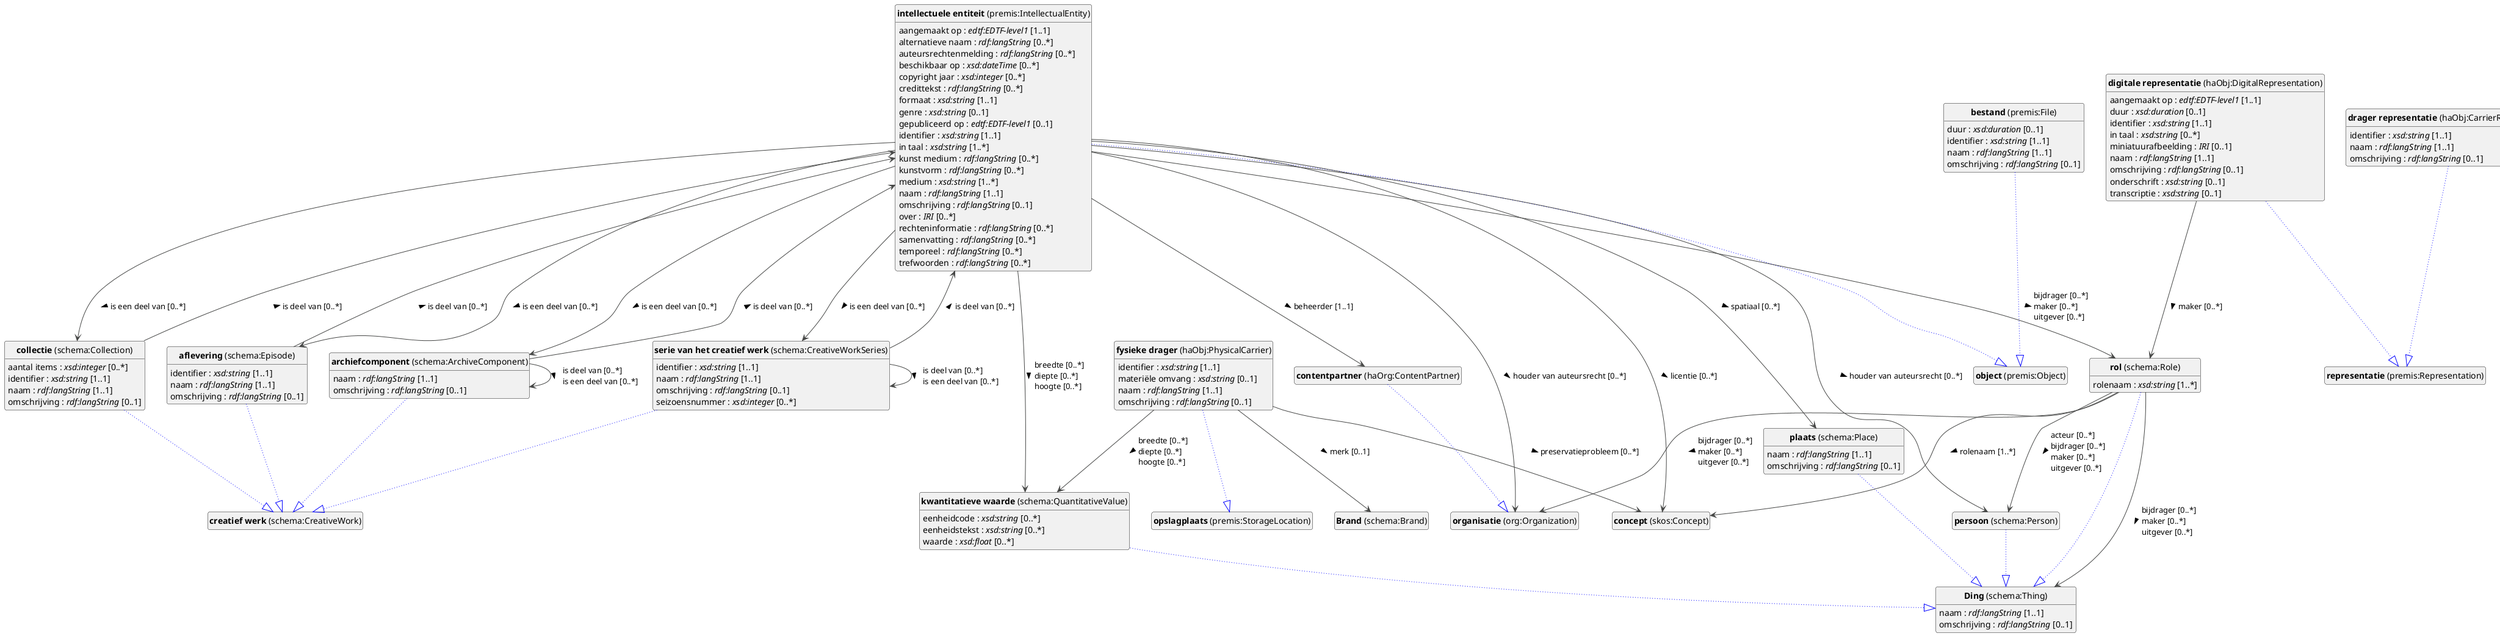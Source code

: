 @startuml
!theme vibrant
skinparam classFontSize 14
!define LIGHTORANGE
skinparam componentStyle uml2
skinparam wrapMessageWidth 1000
skinparam wrapWidth 1000
' skinparam ArrowColor #Maroon
' Remove shadows
skinparam shadowing false
'skinparam linetype polyline
skinparam ArrowMessageAlignment left
top to bottom direction


class "<b>Brand</b> (schema:Brand)" as schema_Brand [[../../events/nl#schema%3ABrand]]
class "<b>Ding</b> (schema:Thing)" as schema_Thing [[#schema%3AThing]]
class "<b>aflevering</b> (schema:Episode)" as schema_Episode [[#schema%3AEpisode]]
class "<b>creatief werk</b> (schema:CreativeWork)" as schema_CreativeWork [[#schema%3ACreativeWork]]
class "<b>archiefcomponent</b> (schema:ArchiveComponent)" as schema_ArchiveComponent [[#schema%3AArchiveComponent]]
class "<b>creatief werk</b> (schema:CreativeWork)" as schema_CreativeWork [[#schema%3ACreativeWork]]
class "<b>bestand</b> (premis:File)" as premis_File [[#premis%3AFile]]
class "<b>object</b> (premis:Object)" as premis_Object [[#premis%3AObject]]
class "<b>collectie</b> (schema:Collection)" as schema_Collection [[#schema%3ACollection]]
class "<b>creatief werk</b> (schema:CreativeWork)" as schema_CreativeWork [[#schema%3ACreativeWork]]
class "<b>concept</b> (skos:Concept)" as skos_Concept [[../../terms/nl#skos%3AConcept]]
class "<b>contentpartner</b> (haOrg:ContentPartner)" as haOrg_ContentPartner [[../../organizations/nl#haOrg%3AContentPartner]]
class "<b>organisatie</b> (org:Organization)" as org_Organization [[#org%3AOrganization]]
class "<b>digitale representatie</b> (haObj:DigitalRepresentation)" as haObj_DigitalRepresentation [[#haObj%3ADigitalRepresentation]]
class "<b>representatie</b> (premis:Representation)" as premis_Representation [[#premis%3ARepresentation]]
class "<b>drager representatie</b> (haObj:CarrierRepresentation)" as haObj_CarrierRepresentation [[#haObj%3ACarrierRepresentation]]
class "<b>representatie</b> (premis:Representation)" as premis_Representation [[#premis%3ARepresentation]]
class "<b>fysieke drager</b> (haObj:PhysicalCarrier)" as haObj_PhysicalCarrier [[#haObj%3APhysicalCarrier]]
class "<b>opslagplaats</b> (premis:StorageLocation)" as premis_StorageLocation [[#premis%3AStorageLocation]]
class "<b>intellectuele entiteit</b> (premis:IntellectualEntity)" as premis_IntellectualEntity [[#premis%3AIntellectualEntity]]
class "<b>object</b> (premis:Object)" as premis_Object [[#premis%3AObject]]
class "<b>kwantitatieve waarde</b> (schema:QuantitativeValue)" as schema_QuantitativeValue [[#schema%3AQuantitativeValue]]
class "<b>Ding</b> (schema:Thing)" as schema_Thing [[#schema%3AThing]]
class "<b>organisatie</b> (org:Organization)" as org_Organization [[../../organizations/nl#org%3AOrganization]]
class "<b>persoon</b> (schema:Person)" as schema_Person [[../../organizations/nl#schema%3APerson]]
class "<b>Ding</b> (schema:Thing)" as schema_Thing [[#schema%3AThing]]
class "<b>plaats</b> (schema:Place)" as schema_Place [[#schema%3APlace]]
class "<b>Ding</b> (schema:Thing)" as schema_Thing [[#schema%3AThing]]
class "<b>rol</b> (schema:Role)" as schema_Role [[#schema%3ARole]]
class "<b>Ding</b> (schema:Thing)" as schema_Thing [[#schema%3AThing]]
class "<b>serie van het creatief werk</b> (schema:CreativeWorkSeries)" as schema_CreativeWorkSeries [[#schema%3ACreativeWorkSeries]]
class "<b>creatief werk</b> (schema:CreativeWork)" as schema_CreativeWork [[#schema%3ACreativeWork]]




schema_Thing : naam : <i>rdf:langString</i> [1..1]
schema_Thing : omschrijving : <i>rdf:langString</i> [0..1]


schema_Episode --|> schema_CreativeWork #blue;line.dotted;text:blue

schema_Episode : identifier : <i>xsd:string</i> [1..1]
schema_Episode : naam : <i>rdf:langString</i> [1..1]
schema_Episode : omschrijving : <i>rdf:langString</i> [0..1]
schema_Episode --> premis_IntellectualEntity :is deel van [0..*]  > 



schema_ArchiveComponent --|> schema_CreativeWork #blue;line.dotted;text:blue

schema_ArchiveComponent : naam : <i>rdf:langString</i> [1..1]
schema_ArchiveComponent : omschrijving : <i>rdf:langString</i> [0..1]
schema_ArchiveComponent --> premis_IntellectualEntity :is deel van [0..*]  > 

schema_ArchiveComponent --> schema_ArchiveComponent :is deel van [0..*]  \lis een deel van [0..*]  > 

premis_File --|> premis_Object #blue;line.dotted;text:blue

premis_File : duur : <i>xsd:duration</i> [0..1]
premis_File : identifier : <i>xsd:string</i> [1..1]
premis_File : naam : <i>rdf:langString</i> [1..1]
premis_File : omschrijving : <i>rdf:langString</i> [0..1]




schema_Collection --|> schema_CreativeWork #blue;line.dotted;text:blue

schema_Collection : aantal items : <i>xsd:integer</i> [0..*]
schema_Collection : identifier : <i>xsd:string</i> [1..1]
schema_Collection : naam : <i>rdf:langString</i> [1..1]
schema_Collection : omschrijving : <i>rdf:langString</i> [0..1]
schema_Collection --> premis_IntellectualEntity :is deel van [0..*]  > 






haOrg_ContentPartner --|> org_Organization #blue;line.dotted;text:blue


haObj_DigitalRepresentation --|> premis_Representation #blue;line.dotted;text:blue

haObj_DigitalRepresentation : aangemaakt op : <i>edtf:EDTF-level1</i> [1..1]
haObj_DigitalRepresentation : duur : <i>xsd:duration</i> [0..1]
haObj_DigitalRepresentation : identifier : <i>xsd:string</i> [1..1]
haObj_DigitalRepresentation : in taal : <i>xsd:string</i> [0..*]
haObj_DigitalRepresentation : miniatuurafbeelding : <i>IRI</i> [0..1]
haObj_DigitalRepresentation : naam : <i>rdf:langString</i> [1..1]
haObj_DigitalRepresentation : omschrijving : <i>rdf:langString</i> [0..1]
haObj_DigitalRepresentation : onderschrift : <i>xsd:string</i> [0..1]
haObj_DigitalRepresentation : transcriptie : <i>xsd:string</i> [0..1]



haObj_DigitalRepresentation --> schema_Role :maker [0..*]  > 



haObj_CarrierRepresentation --|> premis_Representation #blue;line.dotted;text:blue

haObj_CarrierRepresentation : identifier : <i>xsd:string</i> [1..1]
haObj_CarrierRepresentation : naam : <i>rdf:langString</i> [1..1]
haObj_CarrierRepresentation : omschrijving : <i>rdf:langString</i> [0..1]



haObj_PhysicalCarrier --|> premis_StorageLocation #blue;line.dotted;text:blue

haObj_PhysicalCarrier : identifier : <i>xsd:string</i> [1..1]
haObj_PhysicalCarrier : materiële omvang : <i>xsd:string</i> [0..1]
haObj_PhysicalCarrier : naam : <i>rdf:langString</i> [1..1]
haObj_PhysicalCarrier : omschrijving : <i>rdf:langString</i> [0..1]

haObj_PhysicalCarrier --> schema_Brand :merk [0..1]  > 
haObj_PhysicalCarrier --> schema_QuantitativeValue :breedte [0..*]  \ldiepte [0..*]  \lhoogte [0..*]  > 
haObj_PhysicalCarrier --> skos_Concept :preservatieprobleem [0..*]  > 


premis_IntellectualEntity --|> premis_Object #blue;line.dotted;text:blue

premis_IntellectualEntity : aangemaakt op : <i>edtf:EDTF-level1</i> [1..1]
premis_IntellectualEntity : alternatieve naam : <i>rdf:langString</i> [0..*]
premis_IntellectualEntity : auteursrechtenmelding : <i>rdf:langString</i> [0..*]
premis_IntellectualEntity : beschikbaar op : <i>xsd:dateTime</i> [0..*]
premis_IntellectualEntity : copyright jaar : <i>xsd:integer</i> [0..*]
premis_IntellectualEntity : credittekst : <i>rdf:langString</i> [0..*]
premis_IntellectualEntity : formaat : <i>xsd:string</i> [1..1]
premis_IntellectualEntity : genre : <i>xsd:string</i> [0..1]
premis_IntellectualEntity : gepubliceerd op : <i>edtf:EDTF-level1</i> [0..1]
premis_IntellectualEntity : identifier : <i>xsd:string</i> [1..1]
premis_IntellectualEntity : in taal : <i>xsd:string</i> [1..*]
premis_IntellectualEntity : kunst medium : <i>rdf:langString</i> [0..*]
premis_IntellectualEntity : kunstvorm : <i>rdf:langString</i> [0..*]
premis_IntellectualEntity : medium : <i>xsd:string</i> [1..*]
premis_IntellectualEntity : naam : <i>rdf:langString</i> [1..1]
premis_IntellectualEntity : omschrijving : <i>rdf:langString</i> [0..1]
premis_IntellectualEntity : over : <i>IRI</i> [0..*]
premis_IntellectualEntity : rechteninformatie : <i>rdf:langString</i> [0..*]
premis_IntellectualEntity : samenvatting : <i>rdf:langString</i> [0..*]
premis_IntellectualEntity : temporeel : <i>rdf:langString</i> [0..*]
premis_IntellectualEntity : trefwoorden : <i>rdf:langString</i> [0..*]


premis_IntellectualEntity --> haOrg_ContentPartner :beheerder [1..1]  > 
premis_IntellectualEntity --> org_Organization :houder van auteursrecht [0..*]  > 

premis_IntellectualEntity --> schema_ArchiveComponent :is een deel van [0..*]  > 
premis_IntellectualEntity --> schema_Collection :is een deel van [0..*]  > 
premis_IntellectualEntity --> schema_CreativeWorkSeries :is een deel van [0..*]  > 
premis_IntellectualEntity --> schema_Episode :is een deel van [0..*]  > 
premis_IntellectualEntity --> schema_Person :houder van auteursrecht [0..*]  > 
premis_IntellectualEntity --> schema_Place :spatiaal [0..*]  > 
premis_IntellectualEntity --> schema_QuantitativeValue :breedte [0..*]  \ldiepte [0..*]  \lhoogte [0..*]  > 
premis_IntellectualEntity --> schema_Role :bijdrager [0..*]  \lmaker [0..*]  \luitgever [0..*]  > 
premis_IntellectualEntity --> skos_Concept :licentie [0..*]  > 




schema_QuantitativeValue --|> schema_Thing #blue;line.dotted;text:blue

schema_QuantitativeValue : eenheidcode : <i>xsd:string</i> [0..*]
schema_QuantitativeValue : eenheidstekst : <i>xsd:string</i> [0..*]
schema_QuantitativeValue : waarde : <i>xsd:float</i> [0..*]





schema_Person --|> schema_Thing #blue;line.dotted;text:blue


schema_Place --|> schema_Thing #blue;line.dotted;text:blue

schema_Place : naam : <i>rdf:langString</i> [1..1]
schema_Place : omschrijving : <i>rdf:langString</i> [0..1]


schema_Role --|> schema_Thing #blue;line.dotted;text:blue

schema_Role : rolenaam : <i>xsd:string</i> [1..*]
schema_Role --> org_Organization :bijdrager [0..*]  \lmaker [0..*]  \luitgever [0..*]  > 
schema_Role --> schema_Person :acteur [0..*]  \lbijdrager [0..*]  \lmaker [0..*]  \luitgever [0..*]  > 
schema_Role --> schema_Thing :bijdrager [0..*]  \lmaker [0..*]  \luitgever [0..*]  > 
schema_Role --> skos_Concept :rolenaam [1..*]  > 


schema_CreativeWorkSeries --|> schema_CreativeWork #blue;line.dotted;text:blue

schema_CreativeWorkSeries : identifier : <i>xsd:string</i> [1..1]
schema_CreativeWorkSeries : naam : <i>rdf:langString</i> [1..1]
schema_CreativeWorkSeries : omschrijving : <i>rdf:langString</i> [0..1]
schema_CreativeWorkSeries : seizoensnummer : <i>xsd:integer</i> [0..*]
schema_CreativeWorkSeries --> premis_IntellectualEntity :is deel van [0..*]  > 

schema_CreativeWorkSeries --> schema_CreativeWorkSeries :is deel van [0..*]  \lis een deel van [0..*]  > 




hide circle
hide methods
hide empty members
@enduml


